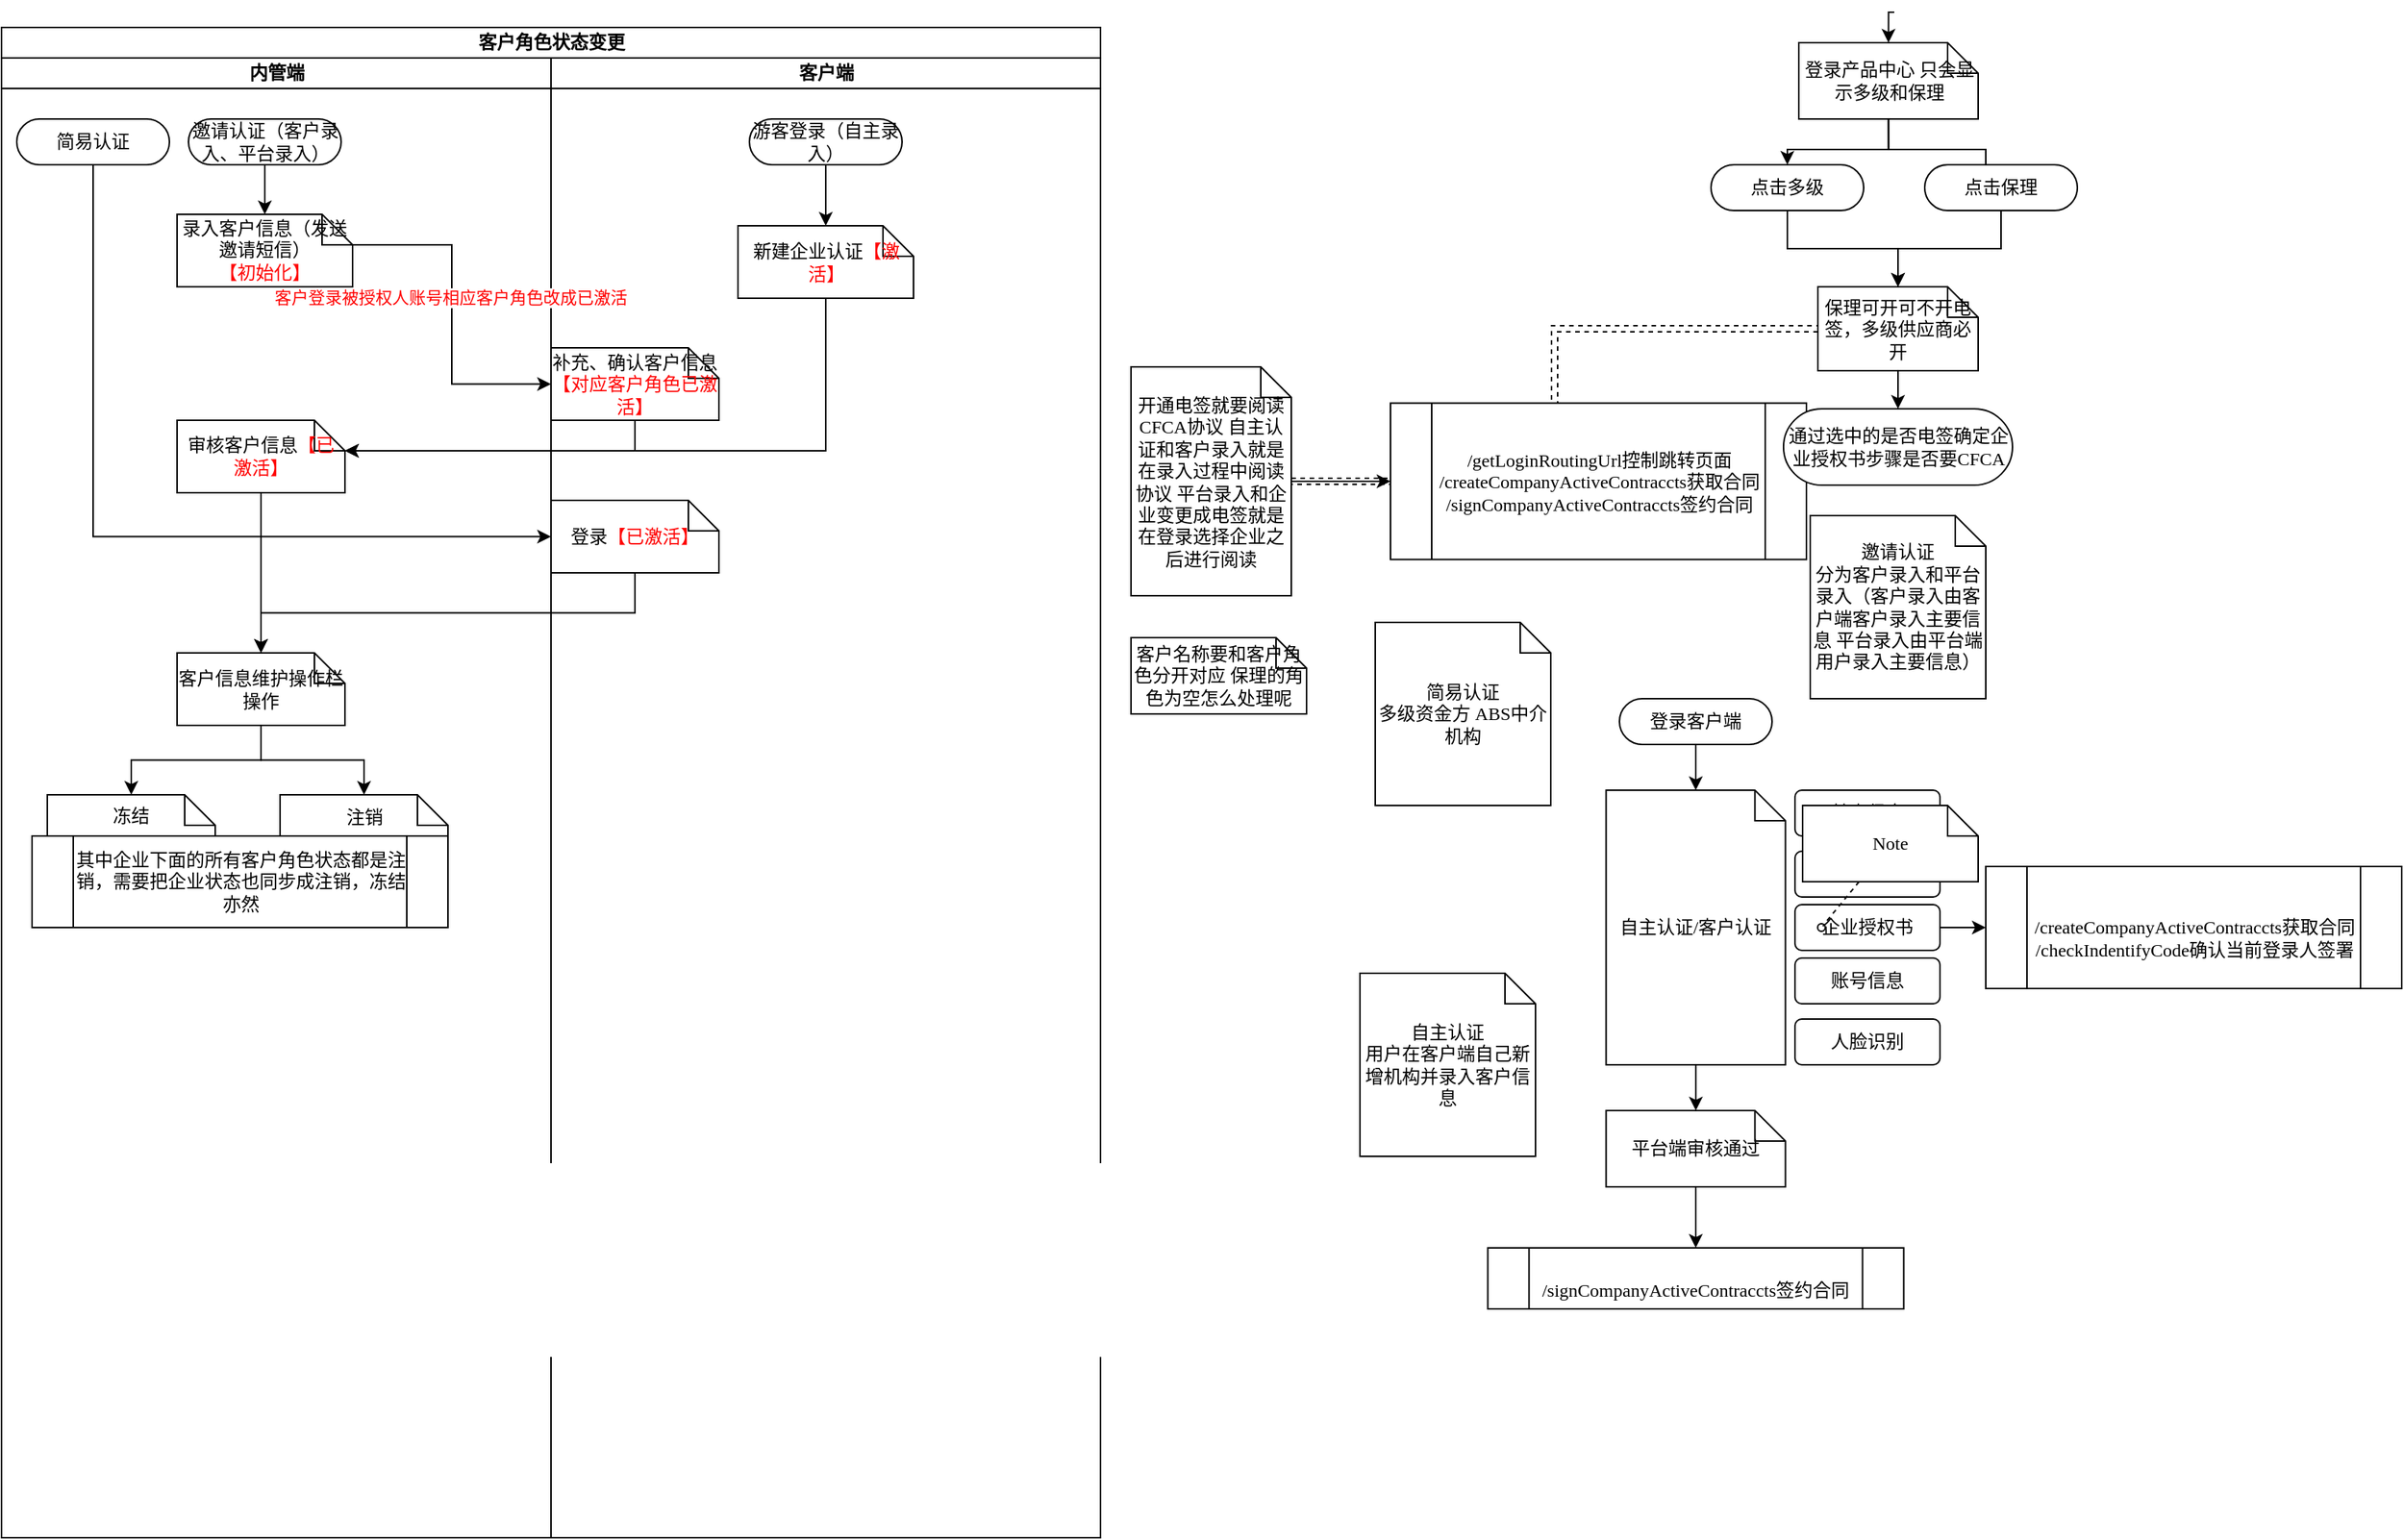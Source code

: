 <mxfile version="21.6.6" type="github">
  <diagram name="Page-1" id="0783ab3e-0a74-02c8-0abd-f7b4e66b4bec">
    <mxGraphModel dx="1434" dy="702" grid="1" gridSize="10" guides="1" tooltips="1" connect="1" arrows="1" fold="1" page="1" pageScale="1" pageWidth="850" pageHeight="1100" background="none" math="0" shadow="0">
      <root>
        <mxCell id="0" />
        <mxCell id="1" parent="0" />
        <mxCell id="1c1d494c118603dd-1" value="客户角色状态变更" style="swimlane;html=1;childLayout=stackLayout;startSize=20;rounded=0;shadow=0;comic=0;labelBackgroundColor=none;strokeWidth=1;fontFamily=Verdana;fontSize=12;align=center;" parent="1" vertex="1">
          <mxGeometry x="40" y="20" width="720" height="990" as="geometry" />
        </mxCell>
        <mxCell id="1c1d494c118603dd-3" value="内管端" style="swimlane;html=1;startSize=20;" parent="1c1d494c118603dd-1" vertex="1">
          <mxGeometry y="20" width="360" height="970" as="geometry" />
        </mxCell>
        <mxCell id="tfN5TgLWyJb6mnfMrmRv-21" value="" style="edgeStyle=orthogonalEdgeStyle;rounded=0;orthogonalLoop=1;jettySize=auto;html=1;" edge="1" parent="1c1d494c118603dd-3" source="tfN5TgLWyJb6mnfMrmRv-19" target="tfN5TgLWyJb6mnfMrmRv-20">
          <mxGeometry relative="1" as="geometry" />
        </mxCell>
        <mxCell id="tfN5TgLWyJb6mnfMrmRv-19" value="邀请认证（客户录入、平台录入）" style="rounded=1;whiteSpace=wrap;html=1;shadow=0;comic=0;labelBackgroundColor=none;strokeWidth=1;fontFamily=Verdana;fontSize=12;align=center;arcSize=50;" vertex="1" parent="1c1d494c118603dd-3">
          <mxGeometry x="122.5" y="40" width="100" height="30" as="geometry" />
        </mxCell>
        <mxCell id="tfN5TgLWyJb6mnfMrmRv-20" value="录入客户信息（发送邀请短信）&lt;font color=&quot;#ff0000&quot;&gt;【初始化】&lt;/font&gt;" style="shape=note;whiteSpace=wrap;html=1;rounded=0;shadow=0;comic=0;labelBackgroundColor=none;strokeWidth=1;fontFamily=Verdana;fontSize=12;align=center;size=20;" vertex="1" parent="1c1d494c118603dd-3">
          <mxGeometry x="115" y="102.5" width="115" height="47.5" as="geometry" />
        </mxCell>
        <mxCell id="tfN5TgLWyJb6mnfMrmRv-37" style="edgeStyle=orthogonalEdgeStyle;rounded=0;orthogonalLoop=1;jettySize=auto;html=1;exitX=0.5;exitY=1;exitDx=0;exitDy=0;exitPerimeter=0;" edge="1" parent="1c1d494c118603dd-3" source="tfN5TgLWyJb6mnfMrmRv-28">
          <mxGeometry relative="1" as="geometry">
            <mxPoint x="170" y="390" as="targetPoint" />
          </mxGeometry>
        </mxCell>
        <mxCell id="tfN5TgLWyJb6mnfMrmRv-28" value="审核客户信息&lt;font color=&quot;#ff0000&quot;&gt;【已激活】&lt;/font&gt;" style="shape=note;whiteSpace=wrap;html=1;rounded=0;shadow=0;comic=0;labelBackgroundColor=none;strokeWidth=1;fontFamily=Verdana;fontSize=12;align=center;size=20;" vertex="1" parent="1c1d494c118603dd-3">
          <mxGeometry x="115" y="237.5" width="110" height="47.5" as="geometry" />
        </mxCell>
        <mxCell id="tfN5TgLWyJb6mnfMrmRv-32" value="简易认证" style="rounded=1;whiteSpace=wrap;html=1;shadow=0;comic=0;labelBackgroundColor=none;strokeWidth=1;fontFamily=Verdana;fontSize=12;align=center;arcSize=50;" vertex="1" parent="1c1d494c118603dd-3">
          <mxGeometry x="10" y="40" width="100" height="30" as="geometry" />
        </mxCell>
        <mxCell id="tfN5TgLWyJb6mnfMrmRv-42" style="edgeStyle=orthogonalEdgeStyle;rounded=0;orthogonalLoop=1;jettySize=auto;html=1;exitX=0.5;exitY=1;exitDx=0;exitDy=0;exitPerimeter=0;entryX=0.5;entryY=0;entryDx=0;entryDy=0;entryPerimeter=0;" edge="1" parent="1c1d494c118603dd-3" source="tfN5TgLWyJb6mnfMrmRv-35" target="tfN5TgLWyJb6mnfMrmRv-39">
          <mxGeometry relative="1" as="geometry" />
        </mxCell>
        <mxCell id="tfN5TgLWyJb6mnfMrmRv-43" style="edgeStyle=orthogonalEdgeStyle;rounded=0;orthogonalLoop=1;jettySize=auto;html=1;exitX=0.5;exitY=1;exitDx=0;exitDy=0;exitPerimeter=0;entryX=0.5;entryY=0;entryDx=0;entryDy=0;entryPerimeter=0;" edge="1" parent="1c1d494c118603dd-3" source="tfN5TgLWyJb6mnfMrmRv-35" target="tfN5TgLWyJb6mnfMrmRv-40">
          <mxGeometry relative="1" as="geometry" />
        </mxCell>
        <mxCell id="tfN5TgLWyJb6mnfMrmRv-35" value="客户信息维护操作栏操作" style="shape=note;whiteSpace=wrap;html=1;rounded=0;shadow=0;comic=0;labelBackgroundColor=none;strokeWidth=1;fontFamily=Verdana;fontSize=12;align=center;size=20;" vertex="1" parent="1c1d494c118603dd-3">
          <mxGeometry x="115" y="390" width="110" height="47.5" as="geometry" />
        </mxCell>
        <mxCell id="tfN5TgLWyJb6mnfMrmRv-39" value="冻结" style="shape=note;whiteSpace=wrap;html=1;rounded=0;shadow=0;comic=0;labelBackgroundColor=none;strokeWidth=1;fontFamily=Verdana;fontSize=12;align=center;size=20;" vertex="1" parent="1c1d494c118603dd-3">
          <mxGeometry x="30" y="483" width="110" height="27.5" as="geometry" />
        </mxCell>
        <mxCell id="tfN5TgLWyJb6mnfMrmRv-40" value="注销" style="shape=note;whiteSpace=wrap;html=1;rounded=0;shadow=0;comic=0;labelBackgroundColor=none;strokeWidth=1;fontFamily=Verdana;fontSize=12;align=center;size=20;" vertex="1" parent="1c1d494c118603dd-3">
          <mxGeometry x="182.5" y="483" width="110" height="30" as="geometry" />
        </mxCell>
        <mxCell id="tfN5TgLWyJb6mnfMrmRv-41" value="其中企业下面的所有客户角色状态都是注销，需要把企业状态也同步成注销，冻结亦然" style="shape=process;whiteSpace=wrap;html=1;backgroundOutline=1;fontFamily=Verdana;rounded=0;shadow=0;comic=0;labelBackgroundColor=none;strokeWidth=1;" vertex="1" parent="1c1d494c118603dd-3">
          <mxGeometry x="20" y="510" width="272.5" height="60" as="geometry" />
        </mxCell>
        <mxCell id="1c1d494c118603dd-4" value="客户端" style="swimlane;html=1;startSize=20;" parent="1" vertex="1">
          <mxGeometry x="400" y="40" width="360" height="970" as="geometry" />
        </mxCell>
        <mxCell id="tfN5TgLWyJb6mnfMrmRv-31" style="edgeStyle=orthogonalEdgeStyle;rounded=0;orthogonalLoop=1;jettySize=auto;html=1;exitX=0.5;exitY=1;exitDx=0;exitDy=0;entryX=0.5;entryY=0;entryDx=0;entryDy=0;entryPerimeter=0;" edge="1" parent="1c1d494c118603dd-4" source="60571a20871a0731-8" target="tfN5TgLWyJb6mnfMrmRv-30">
          <mxGeometry relative="1" as="geometry" />
        </mxCell>
        <mxCell id="60571a20871a0731-8" value="游客登录（自主录入）" style="rounded=1;whiteSpace=wrap;html=1;shadow=0;comic=0;labelBackgroundColor=none;strokeWidth=1;fontFamily=Verdana;fontSize=12;align=center;arcSize=50;" parent="1c1d494c118603dd-4" vertex="1">
          <mxGeometry x="130" y="40" width="100" height="30" as="geometry" />
        </mxCell>
        <mxCell id="tfN5TgLWyJb6mnfMrmRv-24" value="补充、确认客户信息&lt;font color=&quot;#ff0000&quot;&gt;【对应客户角色已激活】&lt;/font&gt;" style="shape=note;whiteSpace=wrap;html=1;rounded=0;shadow=0;comic=0;labelBackgroundColor=none;strokeWidth=1;fontFamily=Verdana;fontSize=12;align=center;size=20;" vertex="1" parent="1c1d494c118603dd-4">
          <mxGeometry y="190" width="110" height="47.5" as="geometry" />
        </mxCell>
        <mxCell id="tfN5TgLWyJb6mnfMrmRv-30" value="新建企业认证&lt;font color=&quot;#ff0000&quot;&gt;【激活】&lt;/font&gt;" style="shape=note;whiteSpace=wrap;html=1;rounded=0;shadow=0;comic=0;labelBackgroundColor=none;strokeWidth=1;fontFamily=Verdana;fontSize=12;align=center;size=20;" vertex="1" parent="1c1d494c118603dd-4">
          <mxGeometry x="122.5" y="110" width="115" height="47.5" as="geometry" />
        </mxCell>
        <mxCell id="tfN5TgLWyJb6mnfMrmRv-33" value="登录&lt;font color=&quot;#ff0000&quot;&gt;【已激活】&lt;/font&gt;" style="shape=note;whiteSpace=wrap;html=1;rounded=0;shadow=0;comic=0;labelBackgroundColor=none;strokeWidth=1;fontFamily=Verdana;fontSize=12;align=center;size=20;" vertex="1" parent="1c1d494c118603dd-4">
          <mxGeometry y="290" width="110" height="47.5" as="geometry" />
        </mxCell>
        <mxCell id="7-d_AzqQr81w-bRE4gRi-20" value="" style="edgeStyle=orthogonalEdgeStyle;rounded=0;orthogonalLoop=1;jettySize=auto;html=1;" parent="1" source="7-d_AzqQr81w-bRE4gRi-17" target="7-d_AzqQr81w-bRE4gRi-19" edge="1">
          <mxGeometry relative="1" as="geometry" />
        </mxCell>
        <mxCell id="7-d_AzqQr81w-bRE4gRi-17" value="开通电签就要阅读CFCA协议 自主认证和客户录入就是在录入过程中阅读协议 平台录入和企业变更成电签就是在登录选择企业之后进行阅读" style="shape=note;whiteSpace=wrap;html=1;rounded=0;shadow=0;comic=0;labelBackgroundColor=none;strokeWidth=1;fontFamily=Verdana;fontSize=12;align=center;size=20;" parent="1" vertex="1">
          <mxGeometry x="780" y="242.5" width="105" height="150" as="geometry" />
        </mxCell>
        <mxCell id="7-d_AzqQr81w-bRE4gRi-18" value="" style="edgeStyle=orthogonalEdgeStyle;rounded=0;orthogonalLoop=1;jettySize=auto;html=1;dashed=1;shape=link;" parent="1" source="7-d_AzqQr81w-bRE4gRi-12" target="7-d_AzqQr81w-bRE4gRi-17" edge="1">
          <mxGeometry relative="1" as="geometry" />
        </mxCell>
        <mxCell id="7-d_AzqQr81w-bRE4gRi-19" value="/getLoginRoutingUrl控制跳转页面&lt;br&gt;/createCompanyActiveContraccts获取合同&lt;br&gt;/signCompanyActiveContraccts签约合同" style="shape=process;whiteSpace=wrap;html=1;backgroundOutline=1;fontFamily=Verdana;rounded=0;shadow=0;comic=0;labelBackgroundColor=none;strokeWidth=1;" parent="1" vertex="1">
          <mxGeometry x="950" y="266.25" width="272.5" height="102.5" as="geometry" />
        </mxCell>
        <mxCell id="7-d_AzqQr81w-bRE4gRi-23" value="客户名称要和客户角色分开对应 保理的角色为空怎么处理呢" style="shape=note;whiteSpace=wrap;html=1;rounded=0;shadow=0;comic=0;labelBackgroundColor=none;strokeWidth=1;fontFamily=Verdana;fontSize=12;align=center;size=20;" parent="1" vertex="1">
          <mxGeometry x="780" y="420" width="115" height="50" as="geometry" />
        </mxCell>
        <mxCell id="tfN5TgLWyJb6mnfMrmRv-4" style="edgeStyle=orthogonalEdgeStyle;rounded=0;orthogonalLoop=1;jettySize=auto;html=1;exitX=0.5;exitY=1;exitDx=0;exitDy=0;entryX=0.5;entryY=0;entryDx=0;entryDy=0;entryPerimeter=0;" edge="1" parent="1" source="tfN5TgLWyJb6mnfMrmRv-2" target="tfN5TgLWyJb6mnfMrmRv-3">
          <mxGeometry relative="1" as="geometry" />
        </mxCell>
        <mxCell id="tfN5TgLWyJb6mnfMrmRv-2" value="登录客户端" style="rounded=1;whiteSpace=wrap;html=1;shadow=0;comic=0;labelBackgroundColor=none;strokeWidth=1;fontFamily=Verdana;fontSize=12;align=center;arcSize=50;" vertex="1" parent="1">
          <mxGeometry x="1100" y="460" width="100" height="30" as="geometry" />
        </mxCell>
        <mxCell id="tfN5TgLWyJb6mnfMrmRv-15" value="" style="edgeStyle=orthogonalEdgeStyle;rounded=0;orthogonalLoop=1;jettySize=auto;html=1;" edge="1" parent="1" source="tfN5TgLWyJb6mnfMrmRv-3" target="tfN5TgLWyJb6mnfMrmRv-14">
          <mxGeometry relative="1" as="geometry" />
        </mxCell>
        <mxCell id="tfN5TgLWyJb6mnfMrmRv-3" value="自主认证/客户认证" style="shape=note;whiteSpace=wrap;html=1;rounded=0;shadow=0;comic=0;labelBackgroundColor=none;strokeWidth=1;fontFamily=Verdana;fontSize=12;align=center;size=20;" vertex="1" parent="1">
          <mxGeometry x="1091.25" y="520" width="117.5" height="180" as="geometry" />
        </mxCell>
        <mxCell id="tfN5TgLWyJb6mnfMrmRv-7" value="基本信息" style="rounded=1;whiteSpace=wrap;html=1;" vertex="1" parent="1">
          <mxGeometry x="1215" y="520" width="95" height="30" as="geometry" />
        </mxCell>
        <mxCell id="tfN5TgLWyJb6mnfMrmRv-8" value="企业资料" style="rounded=1;whiteSpace=wrap;html=1;" vertex="1" parent="1">
          <mxGeometry x="1215" y="560" width="95" height="30" as="geometry" />
        </mxCell>
        <mxCell id="tfN5TgLWyJb6mnfMrmRv-13" value="" style="edgeStyle=orthogonalEdgeStyle;rounded=0;orthogonalLoop=1;jettySize=auto;html=1;" edge="1" parent="1" source="tfN5TgLWyJb6mnfMrmRv-9" target="tfN5TgLWyJb6mnfMrmRv-12">
          <mxGeometry relative="1" as="geometry" />
        </mxCell>
        <mxCell id="tfN5TgLWyJb6mnfMrmRv-9" value="企业授权书" style="rounded=1;whiteSpace=wrap;html=1;" vertex="1" parent="1">
          <mxGeometry x="1215" y="595" width="95" height="30" as="geometry" />
        </mxCell>
        <mxCell id="tfN5TgLWyJb6mnfMrmRv-10" value="账号信息" style="rounded=1;whiteSpace=wrap;html=1;" vertex="1" parent="1">
          <mxGeometry x="1215" y="630" width="95" height="30" as="geometry" />
        </mxCell>
        <mxCell id="tfN5TgLWyJb6mnfMrmRv-11" value="人脸识别" style="rounded=1;whiteSpace=wrap;html=1;" vertex="1" parent="1">
          <mxGeometry x="1215" y="670" width="95" height="30" as="geometry" />
        </mxCell>
        <mxCell id="tfN5TgLWyJb6mnfMrmRv-12" value="&lt;br&gt;/createCompanyActiveContraccts获取合同&lt;br&gt;/checkIndentifyCode确认当前登录人签署" style="shape=process;whiteSpace=wrap;html=1;backgroundOutline=1;fontFamily=Verdana;rounded=0;shadow=0;comic=0;labelBackgroundColor=none;strokeWidth=1;" vertex="1" parent="1">
          <mxGeometry x="1340" y="570" width="272.5" height="80" as="geometry" />
        </mxCell>
        <mxCell id="tfN5TgLWyJb6mnfMrmRv-17" value="" style="edgeStyle=orthogonalEdgeStyle;rounded=0;orthogonalLoop=1;jettySize=auto;html=1;" edge="1" parent="1" source="tfN5TgLWyJb6mnfMrmRv-14" target="tfN5TgLWyJb6mnfMrmRv-16">
          <mxGeometry relative="1" as="geometry" />
        </mxCell>
        <mxCell id="tfN5TgLWyJb6mnfMrmRv-14" value="平台端审核通过" style="shape=note;whiteSpace=wrap;html=1;rounded=0;shadow=0;comic=0;labelBackgroundColor=none;strokeWidth=1;fontFamily=Verdana;fontSize=12;align=center;size=20;" vertex="1" parent="1">
          <mxGeometry x="1091.25" y="730" width="117.5" height="50" as="geometry" />
        </mxCell>
        <mxCell id="tfN5TgLWyJb6mnfMrmRv-16" value="&lt;br&gt;/signCompanyActiveContraccts签约合同" style="shape=process;whiteSpace=wrap;html=1;backgroundOutline=1;fontFamily=Verdana;rounded=0;shadow=0;comic=0;labelBackgroundColor=none;strokeWidth=1;" vertex="1" parent="1">
          <mxGeometry x="1013.75" y="820" width="272.5" height="40" as="geometry" />
        </mxCell>
        <mxCell id="7-d_AzqQr81w-bRE4gRi-6" style="edgeStyle=orthogonalEdgeStyle;rounded=0;orthogonalLoop=1;jettySize=auto;html=1;exitX=0.5;exitY=1;exitDx=0;exitDy=0;entryX=0.5;entryY=0;entryDx=0;entryDy=0;entryPerimeter=0;" parent="1" target="7-d_AzqQr81w-bRE4gRi-5" edge="1">
          <mxGeometry relative="1" as="geometry">
            <mxPoint x="1280" y="10" as="sourcePoint" />
          </mxGeometry>
        </mxCell>
        <mxCell id="1c1d494c118603dd-56" style="edgeStyle=none;rounded=0;html=1;dashed=1;labelBackgroundColor=none;startArrow=none;startFill=0;startSize=5;endArrow=oval;endFill=0;endSize=5;jettySize=auto;orthogonalLoop=1;strokeWidth=1;fontFamily=Verdana;fontSize=12" parent="1" source="1c1d494c118603dd-25" edge="1">
          <mxGeometry relative="1" as="geometry">
            <mxPoint x="1232.321" y="610" as="targetPoint" />
          </mxGeometry>
        </mxCell>
        <mxCell id="1c1d494c118603dd-25" value="Note" style="shape=note;whiteSpace=wrap;html=1;rounded=0;shadow=0;comic=0;labelBackgroundColor=none;strokeWidth=1;fontFamily=Verdana;fontSize=12;align=center;size=20;" parent="1" vertex="1">
          <mxGeometry x="1220" y="530" width="115" height="50" as="geometry" />
        </mxCell>
        <mxCell id="7-d_AzqQr81w-bRE4gRi-10" style="edgeStyle=orthogonalEdgeStyle;rounded=0;orthogonalLoop=1;jettySize=auto;html=1;exitX=0.5;exitY=1;exitDx=0;exitDy=0;exitPerimeter=0;entryX=0.5;entryY=0;entryDx=0;entryDy=0;" parent="1" source="7-d_AzqQr81w-bRE4gRi-5" target="7-d_AzqQr81w-bRE4gRi-8" edge="1">
          <mxGeometry relative="1" as="geometry" />
        </mxCell>
        <mxCell id="7-d_AzqQr81w-bRE4gRi-11" style="edgeStyle=orthogonalEdgeStyle;rounded=0;orthogonalLoop=1;jettySize=auto;html=1;exitX=0.5;exitY=1;exitDx=0;exitDy=0;exitPerimeter=0;entryX=0.4;entryY=0.333;entryDx=0;entryDy=0;entryPerimeter=0;" parent="1" source="7-d_AzqQr81w-bRE4gRi-5" target="7-d_AzqQr81w-bRE4gRi-9" edge="1">
          <mxGeometry relative="1" as="geometry" />
        </mxCell>
        <mxCell id="7-d_AzqQr81w-bRE4gRi-5" value="登录产品中心 只会显示多级和保理" style="shape=note;whiteSpace=wrap;html=1;rounded=0;shadow=0;comic=0;labelBackgroundColor=none;strokeWidth=1;fontFamily=Verdana;fontSize=12;align=center;size=20;" parent="1" vertex="1">
          <mxGeometry x="1217.5" y="30" width="117.5" height="50" as="geometry" />
        </mxCell>
        <mxCell id="7-d_AzqQr81w-bRE4gRi-13" style="edgeStyle=orthogonalEdgeStyle;rounded=0;orthogonalLoop=1;jettySize=auto;html=1;exitX=0.5;exitY=1;exitDx=0;exitDy=0;entryX=0.5;entryY=0;entryDx=0;entryDy=0;entryPerimeter=0;" parent="1" source="7-d_AzqQr81w-bRE4gRi-8" target="7-d_AzqQr81w-bRE4gRi-12" edge="1">
          <mxGeometry relative="1" as="geometry" />
        </mxCell>
        <mxCell id="7-d_AzqQr81w-bRE4gRi-8" value="点击多级" style="rounded=1;whiteSpace=wrap;html=1;shadow=0;comic=0;labelBackgroundColor=none;strokeWidth=1;fontFamily=Verdana;fontSize=12;align=center;arcSize=50;" parent="1" vertex="1">
          <mxGeometry x="1160" y="110" width="100" height="30" as="geometry" />
        </mxCell>
        <mxCell id="7-d_AzqQr81w-bRE4gRi-16" style="edgeStyle=orthogonalEdgeStyle;rounded=0;orthogonalLoop=1;jettySize=auto;html=1;exitX=0.5;exitY=1;exitDx=0;exitDy=0;entryX=0.5;entryY=0;entryDx=0;entryDy=0;entryPerimeter=0;" parent="1" source="7-d_AzqQr81w-bRE4gRi-9" target="7-d_AzqQr81w-bRE4gRi-12" edge="1">
          <mxGeometry relative="1" as="geometry" />
        </mxCell>
        <mxCell id="7-d_AzqQr81w-bRE4gRi-9" value="点击保理" style="rounded=1;whiteSpace=wrap;html=1;shadow=0;comic=0;labelBackgroundColor=none;strokeWidth=1;fontFamily=Verdana;fontSize=12;align=center;arcSize=50;" parent="1" vertex="1">
          <mxGeometry x="1300" y="110" width="100" height="30" as="geometry" />
        </mxCell>
        <mxCell id="7-d_AzqQr81w-bRE4gRi-22" style="edgeStyle=orthogonalEdgeStyle;rounded=0;orthogonalLoop=1;jettySize=auto;html=1;exitX=0.5;exitY=1;exitDx=0;exitDy=0;exitPerimeter=0;" parent="1" source="7-d_AzqQr81w-bRE4gRi-12" target="7-d_AzqQr81w-bRE4gRi-21" edge="1">
          <mxGeometry relative="1" as="geometry" />
        </mxCell>
        <mxCell id="7-d_AzqQr81w-bRE4gRi-12" value="保理可开可不开电签，多级供应商必开" style="shape=note;whiteSpace=wrap;html=1;rounded=0;shadow=0;comic=0;labelBackgroundColor=none;strokeWidth=1;fontFamily=Verdana;fontSize=12;align=center;size=20;" parent="1" vertex="1">
          <mxGeometry x="1230" y="190" width="105" height="55" as="geometry" />
        </mxCell>
        <mxCell id="7-d_AzqQr81w-bRE4gRi-21" value="通过选中的是否电签确定企业授权书步骤是否要CFCA" style="rounded=1;whiteSpace=wrap;html=1;shadow=0;comic=0;labelBackgroundColor=none;strokeWidth=1;fontFamily=Verdana;fontSize=12;align=center;arcSize=50;" parent="1" vertex="1">
          <mxGeometry x="1207.5" y="270" width="150" height="50" as="geometry" />
        </mxCell>
        <mxCell id="7-d_AzqQr81w-bRE4gRi-25" value="邀请认证&lt;br&gt;分为客户录入和平台录入（客户录入由客户端客户录入主要信息 平台录入由平台端用户录入主要信息）" style="shape=note;whiteSpace=wrap;html=1;rounded=0;shadow=0;comic=0;labelBackgroundColor=none;strokeWidth=1;fontFamily=Verdana;fontSize=12;align=center;size=20;" parent="1" vertex="1">
          <mxGeometry x="1225" y="340" width="115" height="120" as="geometry" />
        </mxCell>
        <mxCell id="7-d_AzqQr81w-bRE4gRi-24" value="简易认证&lt;br&gt;多级资金方 ABS中介机构" style="shape=note;whiteSpace=wrap;html=1;rounded=0;shadow=0;comic=0;labelBackgroundColor=none;strokeWidth=1;fontFamily=Verdana;fontSize=12;align=center;size=20;" parent="1" vertex="1">
          <mxGeometry x="940" y="410" width="115" height="120" as="geometry" />
        </mxCell>
        <mxCell id="7-d_AzqQr81w-bRE4gRi-26" value="自主认证&lt;br&gt;用户在客户端自己新增机构并录入客户信息" style="shape=note;whiteSpace=wrap;html=1;rounded=0;shadow=0;comic=0;labelBackgroundColor=none;strokeWidth=1;fontFamily=Verdana;fontSize=12;align=center;size=20;" parent="1" vertex="1">
          <mxGeometry x="930" y="640" width="115" height="120" as="geometry" />
        </mxCell>
        <mxCell id="tfN5TgLWyJb6mnfMrmRv-26" style="edgeStyle=orthogonalEdgeStyle;rounded=0;orthogonalLoop=1;jettySize=auto;html=1;exitX=0;exitY=0;exitDx=115;exitDy=20;exitPerimeter=0;entryX=0;entryY=0.5;entryDx=0;entryDy=0;entryPerimeter=0;" edge="1" parent="1" source="tfN5TgLWyJb6mnfMrmRv-20" target="tfN5TgLWyJb6mnfMrmRv-24">
          <mxGeometry relative="1" as="geometry" />
        </mxCell>
        <mxCell id="tfN5TgLWyJb6mnfMrmRv-27" value="客户登录被授权人账号相应客户角色改成已激活" style="edgeLabel;html=1;align=center;verticalAlign=middle;resizable=0;points=[];fillColor=#FF3333;strokeColor=#FF3333;fontColor=#FF0000;" vertex="1" connectable="0" parent="tfN5TgLWyJb6mnfMrmRv-26">
          <mxGeometry x="-0.108" y="-1" relative="1" as="geometry">
            <mxPoint y="1" as="offset" />
          </mxGeometry>
        </mxCell>
        <mxCell id="tfN5TgLWyJb6mnfMrmRv-29" style="edgeStyle=orthogonalEdgeStyle;rounded=0;orthogonalLoop=1;jettySize=auto;html=1;exitX=0.5;exitY=1;exitDx=0;exitDy=0;exitPerimeter=0;entryX=0;entryY=0;entryDx=110;entryDy=20;entryPerimeter=0;" edge="1" parent="1" source="tfN5TgLWyJb6mnfMrmRv-24" target="tfN5TgLWyJb6mnfMrmRv-28">
          <mxGeometry relative="1" as="geometry" />
        </mxCell>
        <mxCell id="tfN5TgLWyJb6mnfMrmRv-34" style="edgeStyle=orthogonalEdgeStyle;rounded=0;orthogonalLoop=1;jettySize=auto;html=1;exitX=0.5;exitY=1;exitDx=0;exitDy=0;entryX=0;entryY=0.5;entryDx=0;entryDy=0;entryPerimeter=0;" edge="1" parent="1" source="tfN5TgLWyJb6mnfMrmRv-32" target="tfN5TgLWyJb6mnfMrmRv-33">
          <mxGeometry relative="1" as="geometry" />
        </mxCell>
        <mxCell id="tfN5TgLWyJb6mnfMrmRv-36" style="edgeStyle=orthogonalEdgeStyle;rounded=0;orthogonalLoop=1;jettySize=auto;html=1;exitX=0.5;exitY=1;exitDx=0;exitDy=0;exitPerimeter=0;entryX=0.5;entryY=0;entryDx=0;entryDy=0;entryPerimeter=0;" edge="1" parent="1" source="tfN5TgLWyJb6mnfMrmRv-33" target="tfN5TgLWyJb6mnfMrmRv-35">
          <mxGeometry relative="1" as="geometry" />
        </mxCell>
        <mxCell id="tfN5TgLWyJb6mnfMrmRv-38" style="edgeStyle=orthogonalEdgeStyle;rounded=0;orthogonalLoop=1;jettySize=auto;html=1;exitX=0.5;exitY=1;exitDx=0;exitDy=0;exitPerimeter=0;entryX=0;entryY=0;entryDx=110;entryDy=20;entryPerimeter=0;" edge="1" parent="1" source="tfN5TgLWyJb6mnfMrmRv-30" target="tfN5TgLWyJb6mnfMrmRv-28">
          <mxGeometry relative="1" as="geometry" />
        </mxCell>
      </root>
    </mxGraphModel>
  </diagram>
</mxfile>
